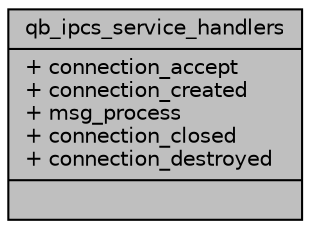 digraph "qb_ipcs_service_handlers"
{
  edge [fontname="Helvetica",fontsize="10",labelfontname="Helvetica",labelfontsize="10"];
  node [fontname="Helvetica",fontsize="10",shape=record];
  Node1 [label="{qb_ipcs_service_handlers\n|+ connection_accept\l+ connection_created\l+ msg_process\l+ connection_closed\l+ connection_destroyed\l|}",height=0.2,width=0.4,color="black", fillcolor="grey75", style="filled" fontcolor="black"];
}
